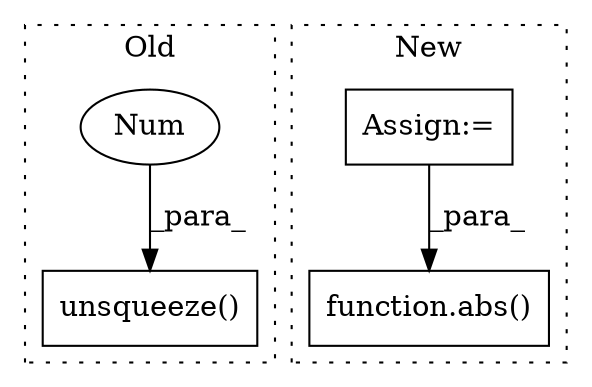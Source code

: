 digraph G {
subgraph cluster0 {
1 [label="unsqueeze()" a="75" s="16505,16532" l="26,1" shape="box"];
3 [label="Num" a="76" s="16531" l="1" shape="ellipse"];
label = "Old";
style="dotted";
}
subgraph cluster1 {
2 [label="function.abs()" a="75" s="16994,17019" l="4,1" shape="box"];
4 [label="Assign:=" a="68" s="16515" l="3" shape="box"];
label = "New";
style="dotted";
}
3 -> 1 [label="_para_"];
4 -> 2 [label="_para_"];
}